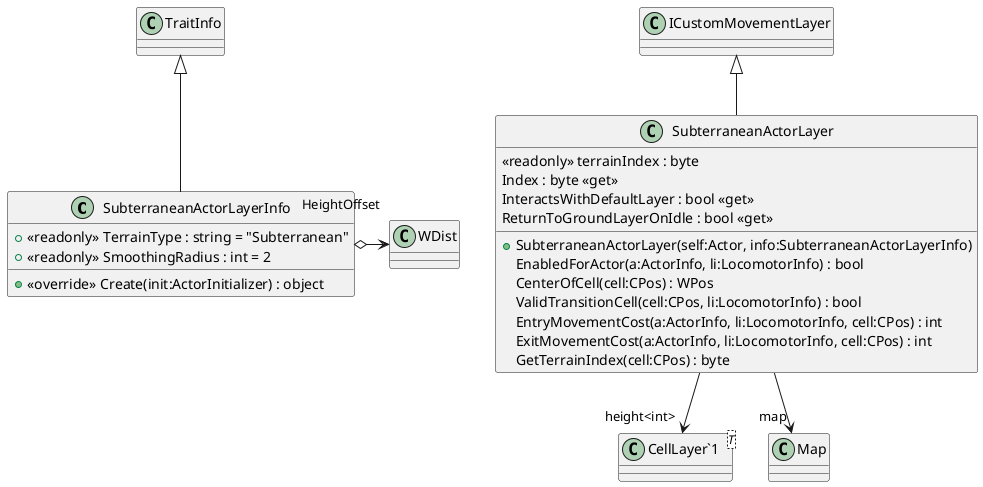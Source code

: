 @startuml
class SubterraneanActorLayerInfo {
    + <<readonly>> TerrainType : string = "Subterranean"
    + <<readonly>> SmoothingRadius : int = 2
    + <<override>> Create(init:ActorInitializer) : object
}
class SubterraneanActorLayer {
    <<readonly>> terrainIndex : byte
    + SubterraneanActorLayer(self:Actor, info:SubterraneanActorLayerInfo)
    EnabledForActor(a:ActorInfo, li:LocomotorInfo) : bool
    Index : byte <<get>>
    InteractsWithDefaultLayer : bool <<get>>
    ReturnToGroundLayerOnIdle : bool <<get>>
    CenterOfCell(cell:CPos) : WPos
    ValidTransitionCell(cell:CPos, li:LocomotorInfo) : bool
    EntryMovementCost(a:ActorInfo, li:LocomotorInfo, cell:CPos) : int
    ExitMovementCost(a:ActorInfo, li:LocomotorInfo, cell:CPos) : int
    GetTerrainIndex(cell:CPos) : byte
}
class "CellLayer`1"<T> {
}
TraitInfo <|-- SubterraneanActorLayerInfo
SubterraneanActorLayerInfo o-> "HeightOffset" WDist
ICustomMovementLayer <|-- SubterraneanActorLayer
SubterraneanActorLayer --> "map" Map
SubterraneanActorLayer --> "height<int>" "CellLayer`1"
@enduml
